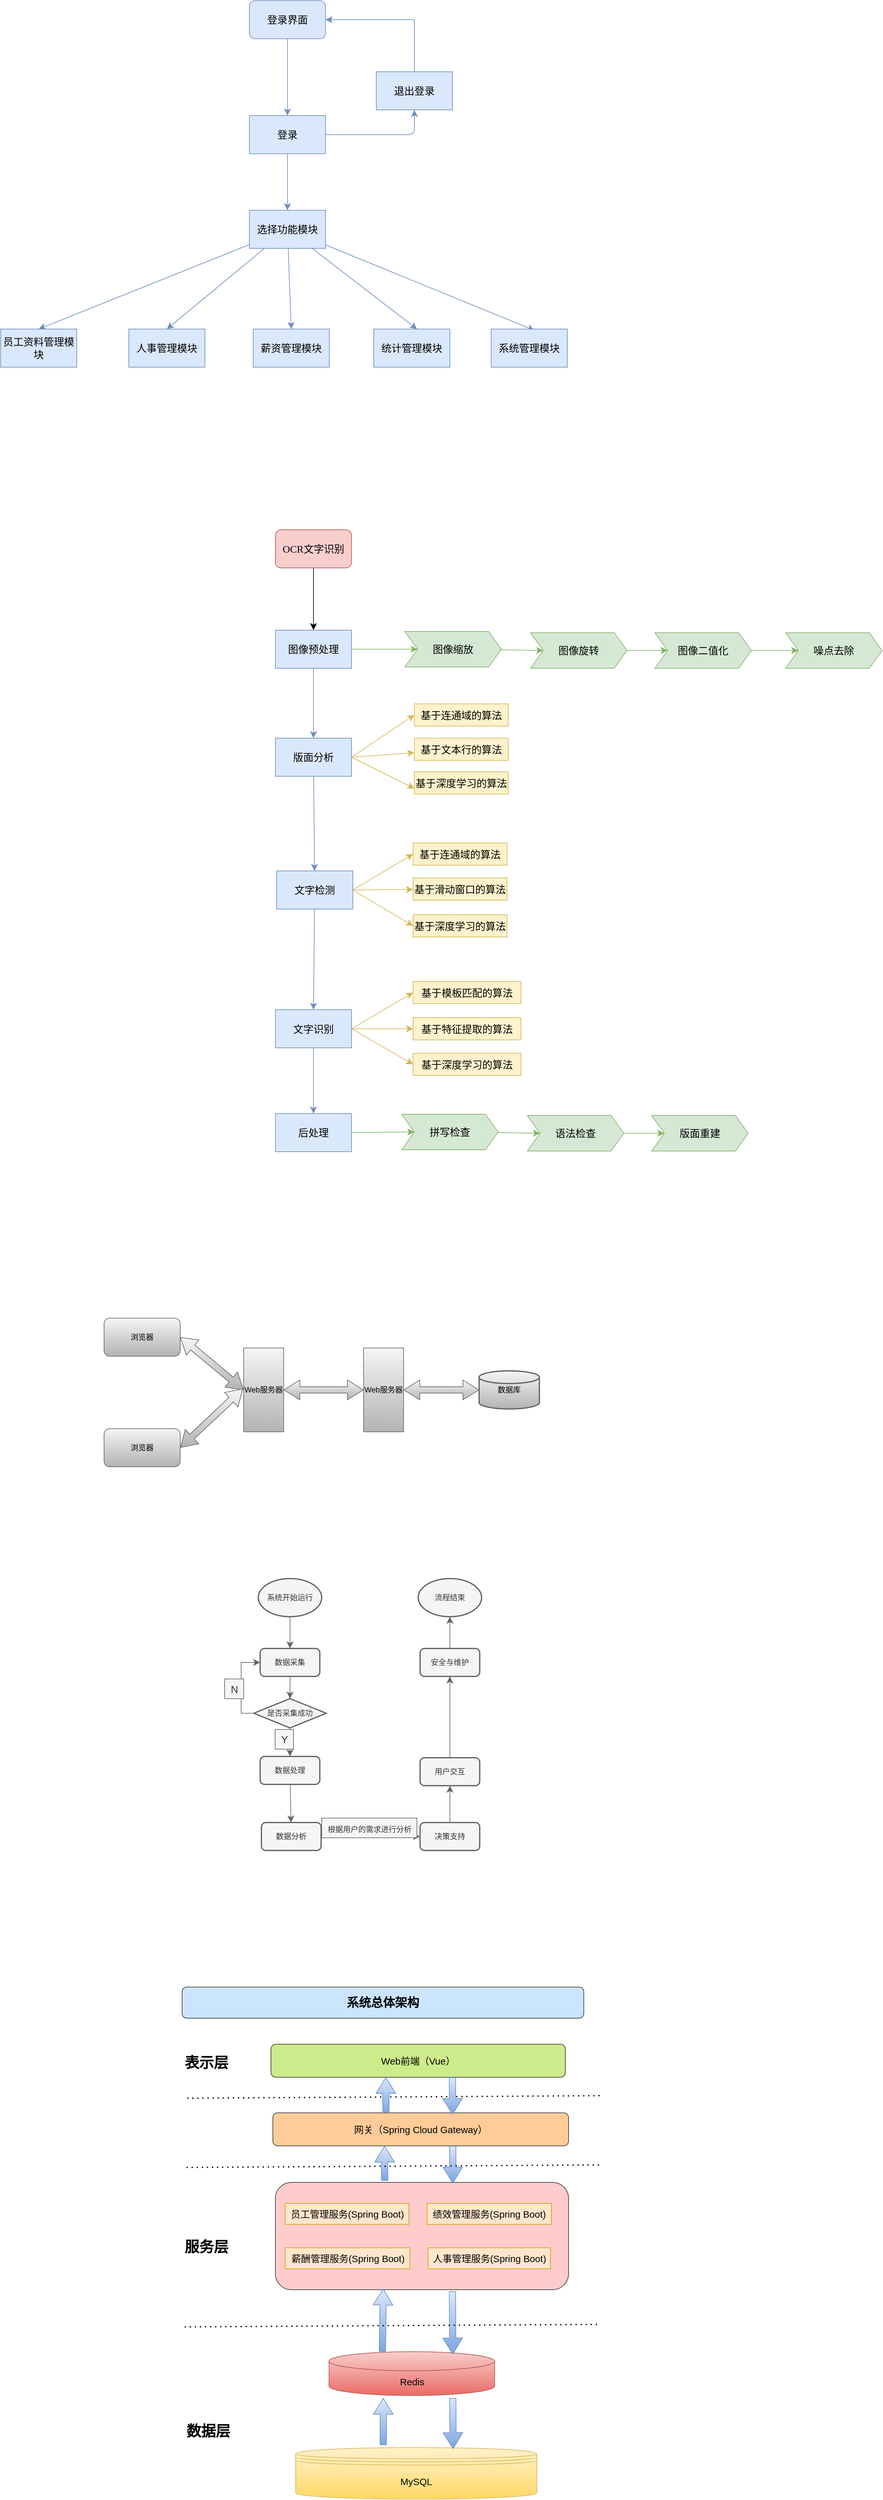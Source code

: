 <mxfile version="24.2.3" type="github">
  <diagram name="第 1 页" id="-HzKsZkmTxGfxk5T1sYI">
    <mxGraphModel dx="2487" dy="1336" grid="0" gridSize="10" guides="1" tooltips="1" connect="1" arrows="1" fold="1" page="0" pageScale="1" pageWidth="1169" pageHeight="827" math="0" shadow="0">
      <root>
        <mxCell id="0" />
        <mxCell id="1" parent="0" />
        <mxCell id="JRH7TbMGBQL19cqoVbQF-5" style="edgeStyle=none;curved=1;rounded=0;orthogonalLoop=1;jettySize=auto;html=1;fontSize=12;startSize=8;endSize=8;fillColor=#dae8fc;strokeColor=#6c8ebf;" parent="1" source="JRH7TbMGBQL19cqoVbQF-2" target="JRH7TbMGBQL19cqoVbQF-3" edge="1">
          <mxGeometry relative="1" as="geometry" />
        </mxCell>
        <mxCell id="JRH7TbMGBQL19cqoVbQF-2" value="登录界面" style="rounded=1;whiteSpace=wrap;html=1;fontSize=16;fillColor=#dae8fc;strokeColor=#6c8ebf;" parent="1" vertex="1">
          <mxGeometry x="-136" y="-280" width="120" height="60" as="geometry" />
        </mxCell>
        <mxCell id="JRH7TbMGBQL19cqoVbQF-6" style="edgeStyle=orthogonalEdgeStyle;orthogonalLoop=1;jettySize=auto;html=1;entryX=0.5;entryY=1;entryDx=0;entryDy=0;fontSize=12;startSize=8;endSize=8;strokeColor=#6c8ebf;fillColor=#dae8fc;" parent="1" source="JRH7TbMGBQL19cqoVbQF-3" target="JRH7TbMGBQL19cqoVbQF-4" edge="1">
          <mxGeometry relative="1" as="geometry" />
        </mxCell>
        <mxCell id="JRH7TbMGBQL19cqoVbQF-16" style="edgeStyle=none;curved=1;rounded=0;orthogonalLoop=1;jettySize=auto;html=1;exitX=0.5;exitY=1;exitDx=0;exitDy=0;entryX=0.5;entryY=0;entryDx=0;entryDy=0;fontSize=12;startSize=8;endSize=8;fillColor=#dae8fc;strokeColor=#6c8ebf;" parent="1" source="JRH7TbMGBQL19cqoVbQF-3" target="JRH7TbMGBQL19cqoVbQF-10" edge="1">
          <mxGeometry relative="1" as="geometry" />
        </mxCell>
        <mxCell id="JRH7TbMGBQL19cqoVbQF-3" value="登录" style="rounded=0;whiteSpace=wrap;html=1;fontSize=16;fillColor=#dae8fc;strokeColor=#6c8ebf;" parent="1" vertex="1">
          <mxGeometry x="-136" y="-99" width="120" height="60" as="geometry" />
        </mxCell>
        <mxCell id="JRH7TbMGBQL19cqoVbQF-7" style="edgeStyle=orthogonalEdgeStyle;rounded=0;orthogonalLoop=1;jettySize=auto;html=1;exitX=0.5;exitY=0;exitDx=0;exitDy=0;entryX=1;entryY=0.5;entryDx=0;entryDy=0;fontSize=12;startSize=8;endSize=8;fillColor=#dae8fc;strokeColor=#6c8ebf;" parent="1" source="JRH7TbMGBQL19cqoVbQF-4" target="JRH7TbMGBQL19cqoVbQF-2" edge="1">
          <mxGeometry relative="1" as="geometry" />
        </mxCell>
        <mxCell id="JRH7TbMGBQL19cqoVbQF-4" value="退出登录" style="rounded=0;whiteSpace=wrap;html=1;fontSize=16;fillColor=#dae8fc;strokeColor=#6c8ebf;" parent="1" vertex="1">
          <mxGeometry x="64" y="-168" width="120" height="60" as="geometry" />
        </mxCell>
        <mxCell id="JRH7TbMGBQL19cqoVbQF-18" style="edgeStyle=none;curved=1;rounded=0;orthogonalLoop=1;jettySize=auto;html=1;entryX=0.5;entryY=0;entryDx=0;entryDy=0;fontSize=12;startSize=8;endSize=8;fillColor=#dae8fc;strokeColor=#6c8ebf;" parent="1" source="JRH7TbMGBQL19cqoVbQF-10" target="JRH7TbMGBQL19cqoVbQF-12" edge="1">
          <mxGeometry relative="1" as="geometry" />
        </mxCell>
        <mxCell id="JRH7TbMGBQL19cqoVbQF-19" style="edgeStyle=none;curved=1;rounded=0;orthogonalLoop=1;jettySize=auto;html=1;entryX=0.5;entryY=0;entryDx=0;entryDy=0;fontSize=12;startSize=8;endSize=8;fillColor=#dae8fc;strokeColor=#6c8ebf;" parent="1" source="JRH7TbMGBQL19cqoVbQF-10" target="JRH7TbMGBQL19cqoVbQF-11" edge="1">
          <mxGeometry relative="1" as="geometry" />
        </mxCell>
        <mxCell id="JRH7TbMGBQL19cqoVbQF-20" style="edgeStyle=none;curved=1;rounded=0;orthogonalLoop=1;jettySize=auto;html=1;entryX=0.5;entryY=0;entryDx=0;entryDy=0;fontSize=12;startSize=8;endSize=8;fillColor=#dae8fc;strokeColor=#6c8ebf;" parent="1" source="JRH7TbMGBQL19cqoVbQF-10" target="JRH7TbMGBQL19cqoVbQF-13" edge="1">
          <mxGeometry relative="1" as="geometry" />
        </mxCell>
        <mxCell id="JRH7TbMGBQL19cqoVbQF-21" style="edgeStyle=none;curved=1;rounded=0;orthogonalLoop=1;jettySize=auto;html=1;entryX=0.567;entryY=0;entryDx=0;entryDy=0;entryPerimeter=0;fontSize=12;startSize=8;endSize=8;fillColor=#dae8fc;strokeColor=#6c8ebf;" parent="1" source="JRH7TbMGBQL19cqoVbQF-10" target="JRH7TbMGBQL19cqoVbQF-14" edge="1">
          <mxGeometry relative="1" as="geometry" />
        </mxCell>
        <mxCell id="JRH7TbMGBQL19cqoVbQF-22" style="edgeStyle=none;curved=1;rounded=0;orthogonalLoop=1;jettySize=auto;html=1;entryX=0.567;entryY=0.033;entryDx=0;entryDy=0;entryPerimeter=0;fontSize=12;startSize=8;endSize=8;fillColor=#dae8fc;strokeColor=#6c8ebf;" parent="1" source="JRH7TbMGBQL19cqoVbQF-10" target="JRH7TbMGBQL19cqoVbQF-15" edge="1">
          <mxGeometry relative="1" as="geometry" />
        </mxCell>
        <mxCell id="JRH7TbMGBQL19cqoVbQF-10" value="选择功能模块" style="rounded=0;whiteSpace=wrap;html=1;fontSize=16;fillColor=#dae8fc;strokeColor=#6c8ebf;" parent="1" vertex="1">
          <mxGeometry x="-136" y="50" width="120" height="60" as="geometry" />
        </mxCell>
        <mxCell id="JRH7TbMGBQL19cqoVbQF-11" value="&lt;p&gt;&lt;font face=&quot;宋体&quot;&gt;员工资料管理模块&lt;/font&gt;&lt;/p&gt;" style="rounded=0;whiteSpace=wrap;html=1;fontSize=16;fillColor=#dae8fc;strokeColor=#6c8ebf;" parent="1" vertex="1">
          <mxGeometry x="-528" y="237" width="120" height="60" as="geometry" />
        </mxCell>
        <mxCell id="JRH7TbMGBQL19cqoVbQF-12" value="&lt;p&gt;&lt;font face=&quot;宋体&quot;&gt;人事管理模块&lt;/font&gt;&lt;/p&gt;" style="rounded=0;whiteSpace=wrap;html=1;fontSize=16;fillColor=#dae8fc;strokeColor=#6c8ebf;" parent="1" vertex="1">
          <mxGeometry x="-326" y="237" width="120" height="60" as="geometry" />
        </mxCell>
        <mxCell id="JRH7TbMGBQL19cqoVbQF-13" value="&lt;p&gt;&lt;font face=&quot;宋体&quot;&gt;薪资管理模块&lt;/font&gt;&lt;/p&gt;" style="rounded=0;whiteSpace=wrap;html=1;fontSize=16;fillColor=#dae8fc;strokeColor=#6c8ebf;" parent="1" vertex="1">
          <mxGeometry x="-130" y="237" width="120" height="60" as="geometry" />
        </mxCell>
        <mxCell id="JRH7TbMGBQL19cqoVbQF-14" value="&lt;p&gt;&lt;font face=&quot;宋体&quot;&gt;统计管理模块&lt;/font&gt;&lt;/p&gt;" style="rounded=0;whiteSpace=wrap;html=1;fontSize=16;fillColor=#dae8fc;strokeColor=#6c8ebf;" parent="1" vertex="1">
          <mxGeometry x="60" y="237" width="120" height="60" as="geometry" />
        </mxCell>
        <mxCell id="JRH7TbMGBQL19cqoVbQF-15" value="&lt;p&gt;&lt;font face=&quot;宋体&quot;&gt;系统管理模块&lt;/font&gt;&lt;/p&gt;" style="rounded=0;whiteSpace=wrap;html=1;fontSize=16;fillColor=#dae8fc;strokeColor=#6c8ebf;" parent="1" vertex="1">
          <mxGeometry x="245" y="237" width="120" height="60" as="geometry" />
        </mxCell>
        <mxCell id="JRH7TbMGBQL19cqoVbQF-31" style="edgeStyle=none;curved=1;rounded=0;orthogonalLoop=1;jettySize=auto;html=1;exitX=0.5;exitY=1;exitDx=0;exitDy=0;entryX=0.5;entryY=0;entryDx=0;entryDy=0;fontSize=12;startSize=8;endSize=8;" parent="1" source="JRH7TbMGBQL19cqoVbQF-23" target="JRH7TbMGBQL19cqoVbQF-24" edge="1">
          <mxGeometry relative="1" as="geometry" />
        </mxCell>
        <mxCell id="JRH7TbMGBQL19cqoVbQF-23" value="&lt;p&gt;&lt;font face=&quot;宋体&quot;&gt;OCR文字识别&lt;/font&gt;&lt;/p&gt;" style="rounded=1;whiteSpace=wrap;html=1;fontSize=16;fillColor=#f8cecc;strokeColor=#b85450;" parent="1" vertex="1">
          <mxGeometry x="-95" y="553" width="120" height="60" as="geometry" />
        </mxCell>
        <mxCell id="JRH7TbMGBQL19cqoVbQF-36" style="edgeStyle=none;curved=1;rounded=0;orthogonalLoop=1;jettySize=auto;html=1;exitX=1;exitY=0.5;exitDx=0;exitDy=0;entryX=0;entryY=0.5;entryDx=0;entryDy=0;fontSize=12;startSize=8;endSize=8;fillColor=#d5e8d4;strokeColor=#82b366;" parent="1" source="JRH7TbMGBQL19cqoVbQF-24" target="JRH7TbMGBQL19cqoVbQF-33" edge="1">
          <mxGeometry relative="1" as="geometry" />
        </mxCell>
        <mxCell id="JRH7TbMGBQL19cqoVbQF-49" style="edgeStyle=none;curved=1;rounded=0;orthogonalLoop=1;jettySize=auto;html=1;exitX=0.5;exitY=1;exitDx=0;exitDy=0;fontSize=12;startSize=8;endSize=8;fillColor=#dae8fc;strokeColor=#6c8ebf;" parent="1" source="JRH7TbMGBQL19cqoVbQF-24" target="JRH7TbMGBQL19cqoVbQF-25" edge="1">
          <mxGeometry relative="1" as="geometry" />
        </mxCell>
        <mxCell id="JRH7TbMGBQL19cqoVbQF-24" value="&lt;p&gt;&lt;font face=&quot;宋体&quot;&gt;图像预处理&lt;/font&gt;&lt;/p&gt;" style="rounded=0;whiteSpace=wrap;html=1;fontSize=16;fillColor=#dae8fc;strokeColor=#6c8ebf;" parent="1" vertex="1">
          <mxGeometry x="-95" y="711" width="120" height="60" as="geometry" />
        </mxCell>
        <mxCell id="JRH7TbMGBQL19cqoVbQF-52" style="edgeStyle=none;curved=1;rounded=0;orthogonalLoop=1;jettySize=auto;html=1;fontSize=12;startSize=8;endSize=8;fillColor=#dae8fc;strokeColor=#6c8ebf;" parent="1" source="JRH7TbMGBQL19cqoVbQF-25" target="JRH7TbMGBQL19cqoVbQF-27" edge="1">
          <mxGeometry relative="1" as="geometry" />
        </mxCell>
        <mxCell id="JRH7TbMGBQL19cqoVbQF-95" style="edgeStyle=none;curved=1;rounded=0;orthogonalLoop=1;jettySize=auto;html=1;entryX=0;entryY=0.5;entryDx=0;entryDy=0;fontSize=12;startSize=8;endSize=8;exitX=1;exitY=0.5;exitDx=0;exitDy=0;fillColor=#fff2cc;strokeColor=#d6b656;" parent="1" source="JRH7TbMGBQL19cqoVbQF-25" target="JRH7TbMGBQL19cqoVbQF-89" edge="1">
          <mxGeometry relative="1" as="geometry" />
        </mxCell>
        <mxCell id="JRH7TbMGBQL19cqoVbQF-96" style="edgeStyle=none;curved=1;rounded=0;orthogonalLoop=1;jettySize=auto;html=1;exitX=1;exitY=0.5;exitDx=0;exitDy=0;fontSize=12;startSize=8;endSize=8;fillColor=#fff2cc;strokeColor=#d6b656;" parent="1" source="JRH7TbMGBQL19cqoVbQF-25" target="JRH7TbMGBQL19cqoVbQF-90" edge="1">
          <mxGeometry relative="1" as="geometry" />
        </mxCell>
        <mxCell id="JRH7TbMGBQL19cqoVbQF-97" style="edgeStyle=none;curved=1;rounded=0;orthogonalLoop=1;jettySize=auto;html=1;exitX=1;exitY=0.5;exitDx=0;exitDy=0;entryX=0;entryY=0.75;entryDx=0;entryDy=0;fontSize=12;startSize=8;endSize=8;fillColor=#fff2cc;strokeColor=#d6b656;" parent="1" source="JRH7TbMGBQL19cqoVbQF-25" target="JRH7TbMGBQL19cqoVbQF-91" edge="1">
          <mxGeometry relative="1" as="geometry" />
        </mxCell>
        <mxCell id="JRH7TbMGBQL19cqoVbQF-25" value="&lt;p&gt;&lt;font face=&quot;宋体&quot;&gt;版面分析&lt;/font&gt;&lt;/p&gt;" style="rounded=0;whiteSpace=wrap;html=1;fontSize=16;fillColor=#dae8fc;strokeColor=#6c8ebf;" parent="1" vertex="1">
          <mxGeometry x="-95" y="881" width="120" height="60" as="geometry" />
        </mxCell>
        <mxCell id="JRH7TbMGBQL19cqoVbQF-54" style="edgeStyle=none;curved=1;rounded=0;orthogonalLoop=1;jettySize=auto;html=1;entryX=0.5;entryY=0;entryDx=0;entryDy=0;fontSize=12;startSize=8;endSize=8;fillColor=#dae8fc;strokeColor=#6c8ebf;" parent="1" source="JRH7TbMGBQL19cqoVbQF-26" target="JRH7TbMGBQL19cqoVbQF-28" edge="1">
          <mxGeometry relative="1" as="geometry" />
        </mxCell>
        <mxCell id="JRH7TbMGBQL19cqoVbQF-104" style="edgeStyle=none;curved=1;rounded=0;orthogonalLoop=1;jettySize=auto;html=1;exitX=1;exitY=0.5;exitDx=0;exitDy=0;entryX=0;entryY=0.5;entryDx=0;entryDy=0;fontSize=12;startSize=8;endSize=8;fillColor=#fff2cc;strokeColor=#d6b656;" parent="1" source="JRH7TbMGBQL19cqoVbQF-26" target="JRH7TbMGBQL19cqoVbQF-101" edge="1">
          <mxGeometry relative="1" as="geometry" />
        </mxCell>
        <mxCell id="JRH7TbMGBQL19cqoVbQF-105" style="edgeStyle=none;curved=1;rounded=0;orthogonalLoop=1;jettySize=auto;html=1;exitX=1;exitY=0.5;exitDx=0;exitDy=0;entryX=0;entryY=0.5;entryDx=0;entryDy=0;fontSize=12;startSize=8;endSize=8;fillColor=#fff2cc;strokeColor=#d6b656;" parent="1" source="JRH7TbMGBQL19cqoVbQF-26" target="JRH7TbMGBQL19cqoVbQF-102" edge="1">
          <mxGeometry relative="1" as="geometry" />
        </mxCell>
        <mxCell id="JRH7TbMGBQL19cqoVbQF-106" style="edgeStyle=none;curved=1;rounded=0;orthogonalLoop=1;jettySize=auto;html=1;exitX=1;exitY=0.5;exitDx=0;exitDy=0;entryX=0;entryY=0.5;entryDx=0;entryDy=0;fontSize=12;startSize=8;endSize=8;fillColor=#fff2cc;strokeColor=#d6b656;" parent="1" source="JRH7TbMGBQL19cqoVbQF-26" target="JRH7TbMGBQL19cqoVbQF-103" edge="1">
          <mxGeometry relative="1" as="geometry" />
        </mxCell>
        <mxCell id="JRH7TbMGBQL19cqoVbQF-26" value="&lt;p&gt;&lt;font face=&quot;宋体&quot;&gt;文字识别&lt;/font&gt;&lt;/p&gt;" style="rounded=0;whiteSpace=wrap;html=1;fontSize=16;fillColor=#dae8fc;strokeColor=#6c8ebf;" parent="1" vertex="1">
          <mxGeometry x="-95" y="1308.5" width="120" height="60" as="geometry" />
        </mxCell>
        <mxCell id="JRH7TbMGBQL19cqoVbQF-53" style="edgeStyle=none;curved=1;rounded=0;orthogonalLoop=1;jettySize=auto;html=1;entryX=0.5;entryY=0;entryDx=0;entryDy=0;fontSize=12;startSize=8;endSize=8;fillColor=#dae8fc;strokeColor=#6c8ebf;" parent="1" source="JRH7TbMGBQL19cqoVbQF-27" target="JRH7TbMGBQL19cqoVbQF-26" edge="1">
          <mxGeometry relative="1" as="geometry" />
        </mxCell>
        <mxCell id="JRH7TbMGBQL19cqoVbQF-98" style="edgeStyle=none;curved=1;rounded=0;orthogonalLoop=1;jettySize=auto;html=1;exitX=1;exitY=0.5;exitDx=0;exitDy=0;entryX=0;entryY=0.5;entryDx=0;entryDy=0;fontSize=12;startSize=8;endSize=8;fillColor=#fff2cc;strokeColor=#d6b656;" parent="1" source="JRH7TbMGBQL19cqoVbQF-27" target="JRH7TbMGBQL19cqoVbQF-92" edge="1">
          <mxGeometry relative="1" as="geometry" />
        </mxCell>
        <mxCell id="JRH7TbMGBQL19cqoVbQF-99" style="edgeStyle=none;curved=1;rounded=0;orthogonalLoop=1;jettySize=auto;html=1;exitX=1;exitY=0.5;exitDx=0;exitDy=0;fontSize=12;startSize=8;endSize=8;fillColor=#fff2cc;strokeColor=#d6b656;" parent="1" source="JRH7TbMGBQL19cqoVbQF-27" target="JRH7TbMGBQL19cqoVbQF-93" edge="1">
          <mxGeometry relative="1" as="geometry" />
        </mxCell>
        <mxCell id="JRH7TbMGBQL19cqoVbQF-100" style="edgeStyle=none;curved=1;rounded=0;orthogonalLoop=1;jettySize=auto;html=1;exitX=1;exitY=0.5;exitDx=0;exitDy=0;entryX=0;entryY=0.5;entryDx=0;entryDy=0;fontSize=12;startSize=8;endSize=8;fillColor=#fff2cc;strokeColor=#d6b656;" parent="1" source="JRH7TbMGBQL19cqoVbQF-27" target="JRH7TbMGBQL19cqoVbQF-94" edge="1">
          <mxGeometry relative="1" as="geometry" />
        </mxCell>
        <mxCell id="JRH7TbMGBQL19cqoVbQF-27" value="&lt;p&gt;&lt;font face=&quot;宋体&quot;&gt;文字检测&lt;/font&gt;&lt;/p&gt;" style="rounded=0;whiteSpace=wrap;html=1;fontSize=16;fillColor=#dae8fc;strokeColor=#6c8ebf;" parent="1" vertex="1">
          <mxGeometry x="-93" y="1090" width="120" height="60" as="geometry" />
        </mxCell>
        <mxCell id="JRH7TbMGBQL19cqoVbQF-87" style="edgeStyle=none;curved=1;rounded=0;orthogonalLoop=1;jettySize=auto;html=1;entryX=0;entryY=0.5;entryDx=0;entryDy=0;fontSize=12;startSize=8;endSize=8;fillColor=#d5e8d4;strokeColor=#82b366;" parent="1" source="JRH7TbMGBQL19cqoVbQF-28" target="JRH7TbMGBQL19cqoVbQF-71" edge="1">
          <mxGeometry relative="1" as="geometry" />
        </mxCell>
        <mxCell id="JRH7TbMGBQL19cqoVbQF-28" value="&lt;p&gt;&lt;font face=&quot;宋体&quot;&gt;后处理&lt;/font&gt;&lt;/p&gt;" style="rounded=0;whiteSpace=wrap;html=1;fontSize=16;fillColor=#dae8fc;strokeColor=#6c8ebf;" parent="1" vertex="1">
          <mxGeometry x="-95" y="1472" width="120" height="60" as="geometry" />
        </mxCell>
        <mxCell id="JRH7TbMGBQL19cqoVbQF-32" value="&lt;p&gt;&lt;font face=&quot;宋体&quot;&gt;噪点去除&lt;/font&gt;&lt;/p&gt;" style="shape=step;perimeter=stepPerimeter;whiteSpace=wrap;html=1;fixedSize=1;fontSize=16;fillColor=#d5e8d4;strokeColor=#82b366;" parent="1" vertex="1">
          <mxGeometry x="709" y="715" width="152" height="56" as="geometry" />
        </mxCell>
        <mxCell id="JRH7TbMGBQL19cqoVbQF-37" style="edgeStyle=none;curved=1;rounded=0;orthogonalLoop=1;jettySize=auto;html=1;entryX=0;entryY=0.5;entryDx=0;entryDy=0;fontSize=12;startSize=8;endSize=8;fillColor=#d5e8d4;strokeColor=#82b366;" parent="1" source="JRH7TbMGBQL19cqoVbQF-33" target="JRH7TbMGBQL19cqoVbQF-34" edge="1">
          <mxGeometry relative="1" as="geometry" />
        </mxCell>
        <mxCell id="JRH7TbMGBQL19cqoVbQF-33" value="&lt;p&gt;&lt;font face=&quot;宋体&quot;&gt;图像缩放&lt;/font&gt;&lt;/p&gt;" style="shape=step;perimeter=stepPerimeter;whiteSpace=wrap;html=1;fixedSize=1;fontSize=16;fillColor=#d5e8d4;strokeColor=#82b366;" parent="1" vertex="1">
          <mxGeometry x="109" y="713" width="152" height="56" as="geometry" />
        </mxCell>
        <mxCell id="JRH7TbMGBQL19cqoVbQF-38" style="edgeStyle=none;curved=1;rounded=0;orthogonalLoop=1;jettySize=auto;html=1;entryX=0;entryY=0.5;entryDx=0;entryDy=0;fontSize=12;startSize=8;endSize=8;fillColor=#d5e8d4;strokeColor=#82b366;" parent="1" source="JRH7TbMGBQL19cqoVbQF-34" target="JRH7TbMGBQL19cqoVbQF-35" edge="1">
          <mxGeometry relative="1" as="geometry" />
        </mxCell>
        <mxCell id="JRH7TbMGBQL19cqoVbQF-34" value="&lt;p&gt;&lt;font face=&quot;宋体&quot;&gt;图像旋转&lt;/font&gt;&lt;/p&gt;" style="shape=step;perimeter=stepPerimeter;whiteSpace=wrap;html=1;fixedSize=1;fontSize=16;fillColor=#d5e8d4;strokeColor=#82b366;" parent="1" vertex="1">
          <mxGeometry x="307" y="715" width="152" height="56" as="geometry" />
        </mxCell>
        <mxCell id="JRH7TbMGBQL19cqoVbQF-39" style="edgeStyle=none;curved=1;rounded=0;orthogonalLoop=1;jettySize=auto;html=1;fontSize=12;startSize=8;endSize=8;fillColor=#d5e8d4;strokeColor=#82b366;" parent="1" source="JRH7TbMGBQL19cqoVbQF-35" target="JRH7TbMGBQL19cqoVbQF-32" edge="1">
          <mxGeometry relative="1" as="geometry" />
        </mxCell>
        <mxCell id="JRH7TbMGBQL19cqoVbQF-35" value="&lt;p&gt;&lt;font face=&quot;宋体&quot;&gt;图像二值化&lt;/font&gt;&lt;/p&gt;" style="shape=step;perimeter=stepPerimeter;whiteSpace=wrap;html=1;fixedSize=1;fontSize=16;fillColor=#d5e8d4;strokeColor=#82b366;" parent="1" vertex="1">
          <mxGeometry x="503" y="715" width="152" height="56" as="geometry" />
        </mxCell>
        <mxCell id="JRH7TbMGBQL19cqoVbQF-70" style="edgeStyle=none;curved=1;rounded=0;orthogonalLoop=1;jettySize=auto;html=1;entryX=0;entryY=0.5;entryDx=0;entryDy=0;fontSize=12;startSize=8;endSize=8;fillColor=#d5e8d4;strokeColor=#82b366;" parent="1" source="JRH7TbMGBQL19cqoVbQF-71" target="JRH7TbMGBQL19cqoVbQF-73" edge="1">
          <mxGeometry relative="1" as="geometry" />
        </mxCell>
        <mxCell id="JRH7TbMGBQL19cqoVbQF-71" value="&lt;p&gt;&lt;font face=&quot;宋体&quot;&gt;拼写检查&lt;/font&gt;&lt;/p&gt;" style="shape=step;perimeter=stepPerimeter;whiteSpace=wrap;html=1;fixedSize=1;fontSize=16;fillColor=#d5e8d4;strokeColor=#82b366;" parent="1" vertex="1">
          <mxGeometry x="104" y="1473" width="152" height="56" as="geometry" />
        </mxCell>
        <mxCell id="JRH7TbMGBQL19cqoVbQF-72" style="edgeStyle=none;curved=1;rounded=0;orthogonalLoop=1;jettySize=auto;html=1;entryX=0;entryY=0.5;entryDx=0;entryDy=0;fontSize=12;startSize=8;endSize=8;fillColor=#d5e8d4;strokeColor=#82b366;" parent="1" source="JRH7TbMGBQL19cqoVbQF-73" target="JRH7TbMGBQL19cqoVbQF-75" edge="1">
          <mxGeometry relative="1" as="geometry" />
        </mxCell>
        <mxCell id="JRH7TbMGBQL19cqoVbQF-73" value="&lt;p class=&quot;MsoNormal&quot;&gt;&lt;span style=&quot;mso-spacerun:&#39;yes&#39;;font-family:宋体;font-size:12.0pt;&#xa;mso-font-kerning:1.0pt;&quot;&gt;&lt;font face=&quot;宋体&quot;&gt;语法检查&lt;/font&gt;&lt;/span&gt;&lt;/p&gt;" style="shape=step;perimeter=stepPerimeter;whiteSpace=wrap;html=1;fixedSize=1;fontSize=16;fillColor=#d5e8d4;strokeColor=#82b366;" parent="1" vertex="1">
          <mxGeometry x="302" y="1475" width="152" height="56" as="geometry" />
        </mxCell>
        <mxCell id="JRH7TbMGBQL19cqoVbQF-75" value="&lt;p&gt;&lt;font face=&quot;宋体&quot;&gt;版面重建&lt;/font&gt;&lt;/p&gt;" style="shape=step;perimeter=stepPerimeter;whiteSpace=wrap;html=1;fixedSize=1;fontSize=16;fillColor=#d5e8d4;strokeColor=#82b366;" parent="1" vertex="1">
          <mxGeometry x="498" y="1475" width="152" height="56" as="geometry" />
        </mxCell>
        <mxCell id="JRH7TbMGBQL19cqoVbQF-89" value="&lt;p&gt;&lt;font face=&quot;宋体&quot;&gt;基于连通域的算法&lt;/font&gt;&lt;/p&gt;" style="rounded=0;whiteSpace=wrap;html=1;fontSize=16;fillColor=#fff2cc;strokeColor=#d6b656;" parent="1" vertex="1">
          <mxGeometry x="124" y="827" width="148" height="35" as="geometry" />
        </mxCell>
        <mxCell id="JRH7TbMGBQL19cqoVbQF-90" value="&lt;p&gt;&lt;font face=&quot;宋体&quot;&gt;基于文本行的算法&lt;/font&gt;&lt;/p&gt;" style="rounded=0;whiteSpace=wrap;html=1;fontSize=16;fillColor=#fff2cc;strokeColor=#d6b656;" parent="1" vertex="1">
          <mxGeometry x="124" y="881" width="148" height="35" as="geometry" />
        </mxCell>
        <mxCell id="JRH7TbMGBQL19cqoVbQF-91" value="&lt;p&gt;&lt;font face=&quot;宋体&quot;&gt;基于深度学习的算法&lt;/font&gt;&lt;/p&gt;" style="rounded=0;whiteSpace=wrap;html=1;fontSize=16;fillColor=#fff2cc;strokeColor=#d6b656;" parent="1" vertex="1">
          <mxGeometry x="124" y="934" width="148" height="35" as="geometry" />
        </mxCell>
        <mxCell id="JRH7TbMGBQL19cqoVbQF-92" value="&lt;p&gt;&lt;font face=&quot;宋体&quot;&gt;基于连通域的算法&lt;/font&gt;&lt;/p&gt;" style="rounded=0;whiteSpace=wrap;html=1;fontSize=16;fillColor=#fff2cc;strokeColor=#d6b656;" parent="1" vertex="1">
          <mxGeometry x="122" y="1046" width="148" height="35" as="geometry" />
        </mxCell>
        <mxCell id="JRH7TbMGBQL19cqoVbQF-93" value="&lt;p&gt;&lt;font face=&quot;宋体&quot;&gt;基于滑动窗口的算法&lt;/font&gt;&lt;/p&gt;" style="rounded=0;whiteSpace=wrap;html=1;fontSize=16;fillColor=#fff2cc;strokeColor=#d6b656;" parent="1" vertex="1">
          <mxGeometry x="122" y="1101" width="148" height="35" as="geometry" />
        </mxCell>
        <mxCell id="JRH7TbMGBQL19cqoVbQF-94" value="&lt;p&gt;&lt;font face=&quot;宋体&quot;&gt;基于深度学习的算法&lt;/font&gt;&lt;/p&gt;" style="rounded=0;whiteSpace=wrap;html=1;fontSize=16;fillColor=#fff2cc;strokeColor=#d6b656;" parent="1" vertex="1">
          <mxGeometry x="122" y="1159" width="148" height="35" as="geometry" />
        </mxCell>
        <mxCell id="JRH7TbMGBQL19cqoVbQF-101" value="&lt;p&gt;&lt;font face=&quot;宋体&quot;&gt;基于模板匹配的算法&lt;/font&gt;&lt;/p&gt;" style="rounded=0;whiteSpace=wrap;html=1;fontSize=16;fillColor=#fff2cc;strokeColor=#d6b656;" parent="1" vertex="1">
          <mxGeometry x="122" y="1264" width="170" height="35" as="geometry" />
        </mxCell>
        <mxCell id="JRH7TbMGBQL19cqoVbQF-102" value="&lt;p&gt;&lt;font face=&quot;宋体&quot;&gt;基于特征提取的算法&lt;/font&gt;&lt;/p&gt;" style="rounded=0;whiteSpace=wrap;html=1;fontSize=16;fillColor=#fff2cc;strokeColor=#d6b656;" parent="1" vertex="1">
          <mxGeometry x="122" y="1321" width="170" height="35" as="geometry" />
        </mxCell>
        <mxCell id="JRH7TbMGBQL19cqoVbQF-103" value="&lt;p&gt;&lt;font face=&quot;宋体&quot;&gt;基于深度学习的算法&lt;/font&gt;&lt;/p&gt;" style="rounded=0;whiteSpace=wrap;html=1;fontSize=16;fillColor=#fff2cc;strokeColor=#d6b656;" parent="1" vertex="1">
          <mxGeometry x="122" y="1377" width="170" height="35" as="geometry" />
        </mxCell>
        <mxCell id="ykjfoptqHH09ofvX00xG-2" value="浏览器" style="rounded=1;whiteSpace=wrap;html=1;fillColor=#f5f5f5;strokeColor=#666666;gradientColor=#b3b3b3;" parent="1" vertex="1">
          <mxGeometry x="-365" y="1794" width="120" height="60" as="geometry" />
        </mxCell>
        <mxCell id="ykjfoptqHH09ofvX00xG-3" value="浏览器" style="rounded=1;whiteSpace=wrap;html=1;fillColor=#f5f5f5;strokeColor=#666666;gradientColor=#b3b3b3;" parent="1" vertex="1">
          <mxGeometry x="-365" y="1968" width="120" height="60" as="geometry" />
        </mxCell>
        <mxCell id="ykjfoptqHH09ofvX00xG-4" value="Web服务器" style="rounded=0;whiteSpace=wrap;html=1;fillColor=#f5f5f5;strokeColor=#666666;gradientColor=#b3b3b3;" parent="1" vertex="1">
          <mxGeometry x="-145" y="1841" width="63" height="132" as="geometry" />
        </mxCell>
        <mxCell id="ykjfoptqHH09ofvX00xG-5" value="Web服务器" style="rounded=0;whiteSpace=wrap;html=1;fillColor=#f5f5f5;strokeColor=#666666;gradientColor=#b3b3b3;" parent="1" vertex="1">
          <mxGeometry x="44" y="1841" width="63" height="132" as="geometry" />
        </mxCell>
        <mxCell id="ykjfoptqHH09ofvX00xG-6" value="数据库" style="strokeWidth=2;html=1;shape=mxgraph.flowchart.database;whiteSpace=wrap;fillColor=#f5f5f5;strokeColor=#666666;gradientColor=#b3b3b3;" parent="1" vertex="1">
          <mxGeometry x="226" y="1877" width="95" height="60" as="geometry" />
        </mxCell>
        <mxCell id="ykjfoptqHH09ofvX00xG-7" value="" style="shape=flexArrow;endArrow=classic;startArrow=classic;html=1;rounded=0;fontSize=12;startSize=8;endSize=8;curved=1;entryX=0;entryY=0.5;entryDx=0;entryDy=0;exitX=1;exitY=0.5;exitDx=0;exitDy=0;fillColor=#f5f5f5;strokeColor=#666666;gradientColor=#b3b3b3;" parent="1" source="ykjfoptqHH09ofvX00xG-2" target="ykjfoptqHH09ofvX00xG-4" edge="1">
          <mxGeometry width="100" height="100" relative="1" as="geometry">
            <mxPoint x="-256" y="1949" as="sourcePoint" />
            <mxPoint x="-156" y="1849" as="targetPoint" />
          </mxGeometry>
        </mxCell>
        <mxCell id="ykjfoptqHH09ofvX00xG-8" value="" style="shape=flexArrow;endArrow=classic;startArrow=classic;html=1;rounded=0;fontSize=12;startSize=8;endSize=8;curved=1;exitX=1;exitY=0.5;exitDx=0;exitDy=0;fillColor=#f5f5f5;strokeColor=#666666;gradientColor=#b3b3b3;" parent="1" source="ykjfoptqHH09ofvX00xG-3" edge="1">
          <mxGeometry width="100" height="100" relative="1" as="geometry">
            <mxPoint x="-249" y="2013" as="sourcePoint" />
            <mxPoint x="-146" y="1905" as="targetPoint" />
          </mxGeometry>
        </mxCell>
        <mxCell id="ykjfoptqHH09ofvX00xG-9" value="" style="shape=flexArrow;endArrow=classic;startArrow=classic;html=1;rounded=0;fontSize=12;startSize=8;endSize=8;curved=1;entryX=0;entryY=0.5;entryDx=0;entryDy=0;exitX=1;exitY=0.5;exitDx=0;exitDy=0;fillColor=#f5f5f5;strokeColor=#666666;gradientColor=#b3b3b3;" parent="1" source="ykjfoptqHH09ofvX00xG-4" target="ykjfoptqHH09ofvX00xG-5" edge="1">
          <mxGeometry width="100" height="100" relative="1" as="geometry">
            <mxPoint x="-104" y="2009" as="sourcePoint" />
            <mxPoint x="-4" y="1909" as="targetPoint" />
          </mxGeometry>
        </mxCell>
        <mxCell id="ykjfoptqHH09ofvX00xG-10" value="" style="shape=flexArrow;endArrow=classic;startArrow=classic;html=1;rounded=0;fontSize=12;startSize=8;endSize=8;curved=1;entryX=0;entryY=0.5;entryDx=0;entryDy=0;entryPerimeter=0;exitX=1;exitY=0.5;exitDx=0;exitDy=0;fillColor=#f5f5f5;strokeColor=#666666;gradientColor=#b3b3b3;" parent="1" source="ykjfoptqHH09ofvX00xG-5" target="ykjfoptqHH09ofvX00xG-6" edge="1">
          <mxGeometry width="100" height="100" relative="1" as="geometry">
            <mxPoint x="104" y="2007" as="sourcePoint" />
            <mxPoint x="204" y="1907" as="targetPoint" />
          </mxGeometry>
        </mxCell>
        <mxCell id="ykjfoptqHH09ofvX00xG-20" style="edgeStyle=none;curved=1;rounded=0;orthogonalLoop=1;jettySize=auto;html=1;exitX=0.5;exitY=1;exitDx=0;exitDy=0;exitPerimeter=0;fontSize=12;startSize=8;endSize=8;fillColor=#f5f5f5;strokeColor=#666666;" parent="1" source="ykjfoptqHH09ofvX00xG-11" target="ykjfoptqHH09ofvX00xG-12" edge="1">
          <mxGeometry relative="1" as="geometry" />
        </mxCell>
        <mxCell id="ykjfoptqHH09ofvX00xG-11" value="系统开始运行" style="strokeWidth=2;html=1;shape=mxgraph.flowchart.start_2;whiteSpace=wrap;fillColor=#f5f5f5;strokeColor=#666666;fontColor=#333333;" parent="1" vertex="1">
          <mxGeometry x="-122" y="2204" width="100" height="60" as="geometry" />
        </mxCell>
        <mxCell id="ykjfoptqHH09ofvX00xG-12" value="数据采集" style="rounded=1;whiteSpace=wrap;html=1;absoluteArcSize=1;arcSize=14;strokeWidth=2;fillColor=#f5f5f5;strokeColor=#666666;fontColor=#333333;" parent="1" vertex="1">
          <mxGeometry x="-119" y="2314" width="94" height="44" as="geometry" />
        </mxCell>
        <mxCell id="ykjfoptqHH09ofvX00xG-27" style="edgeStyle=none;curved=1;rounded=0;orthogonalLoop=1;jettySize=auto;html=1;fontSize=12;startSize=8;endSize=8;fillColor=#f5f5f5;strokeColor=#666666;" parent="1" source="ykjfoptqHH09ofvX00xG-13" target="ykjfoptqHH09ofvX00xG-15" edge="1">
          <mxGeometry relative="1" as="geometry" />
        </mxCell>
        <mxCell id="ykjfoptqHH09ofvX00xG-13" value="数据处理" style="rounded=1;whiteSpace=wrap;html=1;absoluteArcSize=1;arcSize=14;strokeWidth=2;fillColor=#f5f5f5;strokeColor=#666666;fontColor=#333333;" parent="1" vertex="1">
          <mxGeometry x="-119" y="2484" width="94" height="44" as="geometry" />
        </mxCell>
        <mxCell id="ykjfoptqHH09ofvX00xG-30" style="edgeStyle=none;curved=1;rounded=0;orthogonalLoop=1;jettySize=auto;html=1;exitX=0.5;exitY=0;exitDx=0;exitDy=0;entryX=0.5;entryY=1;entryDx=0;entryDy=0;fontSize=12;startSize=8;endSize=8;fillColor=#f5f5f5;strokeColor=#666666;" parent="1" source="ykjfoptqHH09ofvX00xG-14" target="ykjfoptqHH09ofvX00xG-16" edge="1">
          <mxGeometry relative="1" as="geometry" />
        </mxCell>
        <mxCell id="ykjfoptqHH09ofvX00xG-14" value="决策支持" style="rounded=1;whiteSpace=wrap;html=1;absoluteArcSize=1;arcSize=14;strokeWidth=2;fillColor=#f5f5f5;strokeColor=#666666;fontColor=#333333;" parent="1" vertex="1">
          <mxGeometry x="133" y="2588" width="94" height="44" as="geometry" />
        </mxCell>
        <mxCell id="ykjfoptqHH09ofvX00xG-28" style="edgeStyle=none;curved=1;rounded=0;orthogonalLoop=1;jettySize=auto;html=1;exitX=1;exitY=0.5;exitDx=0;exitDy=0;fontSize=12;startSize=8;endSize=8;fillColor=#f5f5f5;strokeColor=#666666;" parent="1" source="ykjfoptqHH09ofvX00xG-15" target="ykjfoptqHH09ofvX00xG-14" edge="1">
          <mxGeometry relative="1" as="geometry" />
        </mxCell>
        <mxCell id="ykjfoptqHH09ofvX00xG-15" value="数据分析" style="rounded=1;whiteSpace=wrap;html=1;absoluteArcSize=1;arcSize=14;strokeWidth=2;fillColor=#f5f5f5;strokeColor=#666666;fontColor=#333333;" parent="1" vertex="1">
          <mxGeometry x="-117" y="2588" width="94" height="44" as="geometry" />
        </mxCell>
        <mxCell id="ykjfoptqHH09ofvX00xG-31" style="edgeStyle=none;curved=1;rounded=0;orthogonalLoop=1;jettySize=auto;html=1;exitX=0.5;exitY=0;exitDx=0;exitDy=0;fontSize=12;startSize=8;endSize=8;fillColor=#f5f5f5;strokeColor=#666666;" parent="1" source="ykjfoptqHH09ofvX00xG-16" target="ykjfoptqHH09ofvX00xG-17" edge="1">
          <mxGeometry relative="1" as="geometry" />
        </mxCell>
        <mxCell id="ykjfoptqHH09ofvX00xG-16" value="用户交互" style="rounded=1;whiteSpace=wrap;html=1;absoluteArcSize=1;arcSize=14;strokeWidth=2;fillColor=#f5f5f5;strokeColor=#666666;fontColor=#333333;" parent="1" vertex="1">
          <mxGeometry x="133" y="2486" width="94" height="44" as="geometry" />
        </mxCell>
        <mxCell id="ykjfoptqHH09ofvX00xG-17" value="安全与维护" style="rounded=1;whiteSpace=wrap;html=1;absoluteArcSize=1;arcSize=14;strokeWidth=2;fillColor=#f5f5f5;strokeColor=#666666;fontColor=#333333;" parent="1" vertex="1">
          <mxGeometry x="133" y="2314" width="94" height="44" as="geometry" />
        </mxCell>
        <mxCell id="ykjfoptqHH09ofvX00xG-23" style="edgeStyle=none;curved=1;rounded=0;orthogonalLoop=1;jettySize=auto;html=1;exitX=0.5;exitY=1;exitDx=0;exitDy=0;exitPerimeter=0;entryX=0.5;entryY=0;entryDx=0;entryDy=0;fontSize=12;startSize=8;endSize=8;fillColor=#f5f5f5;strokeColor=#666666;" parent="1" source="ykjfoptqHH09ofvX00xG-21" target="ykjfoptqHH09ofvX00xG-13" edge="1">
          <mxGeometry relative="1" as="geometry" />
        </mxCell>
        <mxCell id="ykjfoptqHH09ofvX00xG-25" style="edgeStyle=orthogonalEdgeStyle;rounded=0;orthogonalLoop=1;jettySize=auto;html=1;exitX=0;exitY=0.5;exitDx=0;exitDy=0;exitPerimeter=0;entryX=0;entryY=0.5;entryDx=0;entryDy=0;fontSize=12;startSize=8;endSize=8;fillColor=#f5f5f5;strokeColor=#666666;" parent="1" source="ykjfoptqHH09ofvX00xG-21" target="ykjfoptqHH09ofvX00xG-12" edge="1">
          <mxGeometry relative="1" as="geometry" />
        </mxCell>
        <mxCell id="ykjfoptqHH09ofvX00xG-21" value="是否采集成功" style="strokeWidth=2;html=1;shape=mxgraph.flowchart.decision;whiteSpace=wrap;fillColor=#f5f5f5;strokeColor=#666666;fontColor=#333333;" parent="1" vertex="1">
          <mxGeometry x="-129" y="2393" width="114" height="46" as="geometry" />
        </mxCell>
        <mxCell id="ykjfoptqHH09ofvX00xG-22" style="edgeStyle=none;curved=1;rounded=0;orthogonalLoop=1;jettySize=auto;html=1;exitX=0.5;exitY=1;exitDx=0;exitDy=0;entryX=0.5;entryY=0;entryDx=0;entryDy=0;entryPerimeter=0;fontSize=12;startSize=8;endSize=8;fillColor=#f5f5f5;strokeColor=#666666;" parent="1" source="ykjfoptqHH09ofvX00xG-12" target="ykjfoptqHH09ofvX00xG-21" edge="1">
          <mxGeometry relative="1" as="geometry" />
        </mxCell>
        <mxCell id="ykjfoptqHH09ofvX00xG-24" value="Y" style="text;html=1;align=center;verticalAlign=middle;resizable=0;points=[];autosize=1;fontSize=16;fillColor=#f5f5f5;strokeColor=#666666;fontColor=#333333;" parent="1" vertex="1">
          <mxGeometry x="-95.5" y="2441.5" width="29" height="31" as="geometry" />
        </mxCell>
        <mxCell id="ykjfoptqHH09ofvX00xG-26" value="N" style="text;html=1;align=center;verticalAlign=middle;resizable=0;points=[];autosize=1;fontSize=16;fillColor=#f5f5f5;strokeColor=#666666;fontColor=#333333;" parent="1" vertex="1">
          <mxGeometry x="-175" y="2362" width="30" height="31" as="geometry" />
        </mxCell>
        <mxCell id="ykjfoptqHH09ofvX00xG-29" value="&lt;font style=&quot;font-size: 12px;&quot;&gt;根据用户的需求进行分析&lt;/font&gt;" style="text;html=1;align=center;verticalAlign=middle;resizable=0;points=[];autosize=1;fontSize=16;fillColor=#f5f5f5;strokeColor=#666666;fontColor=#333333;" parent="1" vertex="1">
          <mxGeometry x="-22" y="2581" width="150" height="31" as="geometry" />
        </mxCell>
        <mxCell id="ykjfoptqHH09ofvX00xG-32" value="流程结束" style="strokeWidth=2;html=1;shape=mxgraph.flowchart.start_2;whiteSpace=wrap;fillColor=#f5f5f5;strokeColor=#666666;fontColor=#333333;" parent="1" vertex="1">
          <mxGeometry x="130" y="2204" width="100" height="60" as="geometry" />
        </mxCell>
        <mxCell id="ykjfoptqHH09ofvX00xG-33" style="edgeStyle=none;curved=1;rounded=0;orthogonalLoop=1;jettySize=auto;html=1;exitX=0.5;exitY=0;exitDx=0;exitDy=0;entryX=0.5;entryY=1;entryDx=0;entryDy=0;entryPerimeter=0;fontSize=12;startSize=8;endSize=8;fillColor=#f5f5f5;strokeColor=#666666;" parent="1" source="ykjfoptqHH09ofvX00xG-17" target="ykjfoptqHH09ofvX00xG-32" edge="1">
          <mxGeometry relative="1" as="geometry" />
        </mxCell>
        <mxCell id="6ONoxern9ZZx5VAs3nk_-2" value="&lt;div style=&quot;font-size: 23px;&quot;&gt;表示层&lt;/div&gt;" style="text;html=1;align=center;verticalAlign=middle;resizable=0;points=[];autosize=1;strokeColor=none;fillColor=none;fontSize=23;fontColor=default;fontStyle=1" vertex="1" parent="1">
          <mxGeometry x="-248" y="2946" width="87" height="40" as="geometry" />
        </mxCell>
        <mxCell id="6ONoxern9ZZx5VAs3nk_-3" value="服务层" style="text;html=1;align=center;verticalAlign=middle;resizable=0;points=[];autosize=1;strokeColor=none;fillColor=none;fontSize=23;fontColor=default;fontStyle=1" vertex="1" parent="1">
          <mxGeometry x="-248" y="3236" width="87" height="40" as="geometry" />
        </mxCell>
        <mxCell id="6ONoxern9ZZx5VAs3nk_-4" value="数据层" style="text;html=1;align=center;verticalAlign=middle;resizable=0;points=[];autosize=1;strokeColor=none;fillColor=none;fontSize=23;fontColor=default;fontStyle=1" vertex="1" parent="1">
          <mxGeometry x="-245" y="3526" width="87" height="40" as="geometry" />
        </mxCell>
        <mxCell id="6ONoxern9ZZx5VAs3nk_-5" value="Web前端（Vue）" style="rounded=1;whiteSpace=wrap;html=1;fontSize=15;fillColor=#cdeb8b;strokeColor=#36393d;" vertex="1" parent="1">
          <mxGeometry x="-102" y="2937" width="464" height="52" as="geometry" />
        </mxCell>
        <mxCell id="6ONoxern9ZZx5VAs3nk_-8" value="网关（Spring Cloud Gateway）" style="rounded=1;whiteSpace=wrap;html=1;fontSize=15;fillColor=#ffcc99;strokeColor=#36393d;" vertex="1" parent="1">
          <mxGeometry x="-99" y="3045" width="466" height="52" as="geometry" />
        </mxCell>
        <mxCell id="6ONoxern9ZZx5VAs3nk_-9" value="" style="rounded=1;whiteSpace=wrap;html=1;fontSize=15;fillColor=#ffcccc;strokeColor=#36393d;" vertex="1" parent="1">
          <mxGeometry x="-95" y="3154.5" width="462" height="169" as="geometry" />
        </mxCell>
        <mxCell id="6ONoxern9ZZx5VAs3nk_-10" value="员工管理服务(Spring Boot)" style="rounded=0;whiteSpace=wrap;html=1;fontSize=15;fillColor=#ffe6cc;strokeColor=#d79b00;" vertex="1" parent="1">
          <mxGeometry x="-79.5" y="3187.5" width="195" height="33" as="geometry" />
        </mxCell>
        <mxCell id="6ONoxern9ZZx5VAs3nk_-11" value="绩效管理服务(Spring Boot)" style="rounded=0;whiteSpace=wrap;html=1;fontSize=15;fillColor=#ffe6cc;strokeColor=#d79b00;" vertex="1" parent="1">
          <mxGeometry x="144" y="3187.5" width="196" height="33" as="geometry" />
        </mxCell>
        <mxCell id="6ONoxern9ZZx5VAs3nk_-12" value="薪酬管理服务(Spring Boot)" style="rounded=0;whiteSpace=wrap;html=1;fontSize=15;fillColor=#ffe6cc;strokeColor=#d79b00;" vertex="1" parent="1">
          <mxGeometry x="-79.5" y="3257.5" width="196.5" height="33" as="geometry" />
        </mxCell>
        <mxCell id="6ONoxern9ZZx5VAs3nk_-14" value="人事管理服务(Spring Boot)" style="rounded=0;whiteSpace=wrap;html=1;fontSize=15;fillColor=#ffe6cc;strokeColor=#d79b00;" vertex="1" parent="1">
          <mxGeometry x="145.5" y="3257.5" width="193" height="33" as="geometry" />
        </mxCell>
        <mxCell id="6ONoxern9ZZx5VAs3nk_-17" value="Redis" style="shape=cylinder3;whiteSpace=wrap;html=1;boundedLbl=1;backgroundOutline=1;size=15;fontSize=15;fillColor=#f8cecc;gradientColor=#ea6b66;strokeColor=#b85450;" vertex="1" parent="1">
          <mxGeometry x="-10.5" y="3421" width="261" height="69" as="geometry" />
        </mxCell>
        <mxCell id="6ONoxern9ZZx5VAs3nk_-18" value="MySQL" style="shape=datastore;whiteSpace=wrap;html=1;fontSize=15;fillColor=#fff2cc;gradientColor=#ffd966;strokeColor=#d6b656;" vertex="1" parent="1">
          <mxGeometry x="-63" y="3572" width="380" height="81" as="geometry" />
        </mxCell>
        <mxCell id="6ONoxern9ZZx5VAs3nk_-20" value="" style="endArrow=none;dashed=1;html=1;dashPattern=1 3;strokeWidth=2;rounded=0;fontSize=15;startSize=8;endSize=8;curved=1;strokeColor=default;fontColor=default;" edge="1" parent="1">
          <mxGeometry width="50" height="50" relative="1" as="geometry">
            <mxPoint x="-234" y="3022" as="sourcePoint" />
            <mxPoint x="421" y="3018" as="targetPoint" />
          </mxGeometry>
        </mxCell>
        <mxCell id="6ONoxern9ZZx5VAs3nk_-21" value="" style="shape=flexArrow;endArrow=classic;html=1;rounded=0;fontSize=15;startSize=8;endSize=8;curved=1;entryX=0.363;entryY=0.038;entryDx=0;entryDy=0;entryPerimeter=0;fontColor=default;fillColor=#dae8fc;gradientColor=#7ea6e0;strokeColor=#6c8ebf;" edge="1" parent="1">
          <mxGeometry width="50" height="50" relative="1" as="geometry">
            <mxPoint x="184" y="2989" as="sourcePoint" />
            <mxPoint x="184.158" y="3047.976" as="targetPoint" />
          </mxGeometry>
        </mxCell>
        <mxCell id="6ONoxern9ZZx5VAs3nk_-22" value="" style="shape=flexArrow;endArrow=classic;html=1;rounded=0;fontSize=15;startSize=8;endSize=8;curved=1;entryX=0.363;entryY=0.038;entryDx=0;entryDy=0;entryPerimeter=0;fontColor=default;fillColor=#dae8fc;gradientColor=#7ea6e0;strokeColor=#6c8ebf;" edge="1" parent="1">
          <mxGeometry width="50" height="50" relative="1" as="geometry">
            <mxPoint x="184.5" y="3097" as="sourcePoint" />
            <mxPoint x="184.5" y="3156" as="targetPoint" />
          </mxGeometry>
        </mxCell>
        <mxCell id="6ONoxern9ZZx5VAs3nk_-23" value="" style="shape=flexArrow;endArrow=classic;html=1;rounded=0;fontSize=15;startSize=8;endSize=8;curved=1;fontColor=default;fillColor=#dae8fc;gradientColor=#7ea6e0;strokeColor=#6c8ebf;" edge="1" parent="1">
          <mxGeometry width="50" height="50" relative="1" as="geometry">
            <mxPoint x="184" y="3326" as="sourcePoint" />
            <mxPoint x="184.5" y="3425" as="targetPoint" />
          </mxGeometry>
        </mxCell>
        <mxCell id="6ONoxern9ZZx5VAs3nk_-24" value="" style="shape=flexArrow;endArrow=classic;html=1;rounded=0;fontSize=15;startSize=8;endSize=8;curved=1;fontColor=default;fillColor=#dae8fc;gradientColor=#7ea6e0;strokeColor=#6c8ebf;" edge="1" parent="1">
          <mxGeometry width="50" height="50" relative="1" as="geometry">
            <mxPoint x="184.5" y="3494" as="sourcePoint" />
            <mxPoint x="185" y="3574" as="targetPoint" />
          </mxGeometry>
        </mxCell>
        <mxCell id="6ONoxern9ZZx5VAs3nk_-25" value="" style="shape=flexArrow;endArrow=classic;html=1;rounded=0;fontSize=15;startSize=8;endSize=8;curved=1;entryX=0.325;entryY=0.981;entryDx=0;entryDy=0;entryPerimeter=0;fontColor=default;fillColor=#dae8fc;strokeColor=#6c8ebf;gradientColor=#7ea6e0;" edge="1" parent="1">
          <mxGeometry width="50" height="50" relative="1" as="geometry">
            <mxPoint x="79.2" y="3043.99" as="sourcePoint" />
            <mxPoint x="79.0" y="2989.002" as="targetPoint" />
          </mxGeometry>
        </mxCell>
        <mxCell id="6ONoxern9ZZx5VAs3nk_-26" value="" style="shape=flexArrow;endArrow=classic;html=1;rounded=0;fontSize=15;startSize=8;endSize=8;curved=1;entryX=0.325;entryY=0.981;entryDx=0;entryDy=0;entryPerimeter=0;fontColor=default;fillColor=#dae8fc;gradientColor=#7ea6e0;strokeColor=#6c8ebf;" edge="1" parent="1">
          <mxGeometry width="50" height="50" relative="1" as="geometry">
            <mxPoint x="77.2" y="3151.99" as="sourcePoint" />
            <mxPoint x="77.0" y="3097.002" as="targetPoint" />
          </mxGeometry>
        </mxCell>
        <mxCell id="6ONoxern9ZZx5VAs3nk_-27" value="" style="shape=flexArrow;endArrow=classic;html=1;rounded=0;fontSize=15;startSize=8;endSize=8;curved=1;entryX=0.325;entryY=0.981;entryDx=0;entryDy=0;entryPerimeter=0;exitX=0.322;exitY=0;exitDx=0;exitDy=0;exitPerimeter=0;fontColor=default;fillColor=#dae8fc;gradientColor=#7ea6e0;strokeColor=#6c8ebf;" edge="1" parent="1" source="6ONoxern9ZZx5VAs3nk_-17">
          <mxGeometry width="50" height="50" relative="1" as="geometry">
            <mxPoint x="75.2" y="3376.99" as="sourcePoint" />
            <mxPoint x="75.0" y="3322.002" as="targetPoint" />
          </mxGeometry>
        </mxCell>
        <mxCell id="6ONoxern9ZZx5VAs3nk_-28" value="" style="shape=flexArrow;endArrow=classic;html=1;rounded=0;fontSize=15;startSize=8;endSize=8;curved=1;entryX=0.325;entryY=0.981;entryDx=0;entryDy=0;entryPerimeter=0;fontColor=default;fillColor=#dae8fc;gradientColor=#7ea6e0;strokeColor=#6c8ebf;" edge="1" parent="1">
          <mxGeometry width="50" height="50" relative="1" as="geometry">
            <mxPoint x="75" y="3568" as="sourcePoint" />
            <mxPoint x="75.0" y="3494.002" as="targetPoint" />
          </mxGeometry>
        </mxCell>
        <mxCell id="6ONoxern9ZZx5VAs3nk_-29" value="" style="endArrow=none;dashed=1;html=1;dashPattern=1 3;strokeWidth=2;rounded=0;fontSize=15;startSize=8;endSize=8;curved=1;strokeColor=default;fontColor=default;" edge="1" parent="1">
          <mxGeometry width="50" height="50" relative="1" as="geometry">
            <mxPoint x="-235" y="3131" as="sourcePoint" />
            <mxPoint x="420" y="3127" as="targetPoint" />
          </mxGeometry>
        </mxCell>
        <mxCell id="6ONoxern9ZZx5VAs3nk_-30" value="" style="endArrow=none;dashed=1;html=1;dashPattern=1 3;strokeWidth=2;rounded=0;fontSize=15;startSize=8;endSize=8;curved=1;strokeColor=default;fontColor=default;" edge="1" parent="1">
          <mxGeometry width="50" height="50" relative="1" as="geometry">
            <mxPoint x="-238" y="3382" as="sourcePoint" />
            <mxPoint x="417" y="3378" as="targetPoint" />
          </mxGeometry>
        </mxCell>
        <mxCell id="6ONoxern9ZZx5VAs3nk_-32" value="&lt;font style=&quot;font-size: 19px;&quot;&gt;系统总体架构&lt;/font&gt;" style="rounded=1;whiteSpace=wrap;html=1;fontStyle=1;fillColor=#cce5ff;strokeColor=#36393d;" vertex="1" parent="1">
          <mxGeometry x="-242" y="2847" width="633" height="49" as="geometry" />
        </mxCell>
      </root>
    </mxGraphModel>
  </diagram>
</mxfile>

